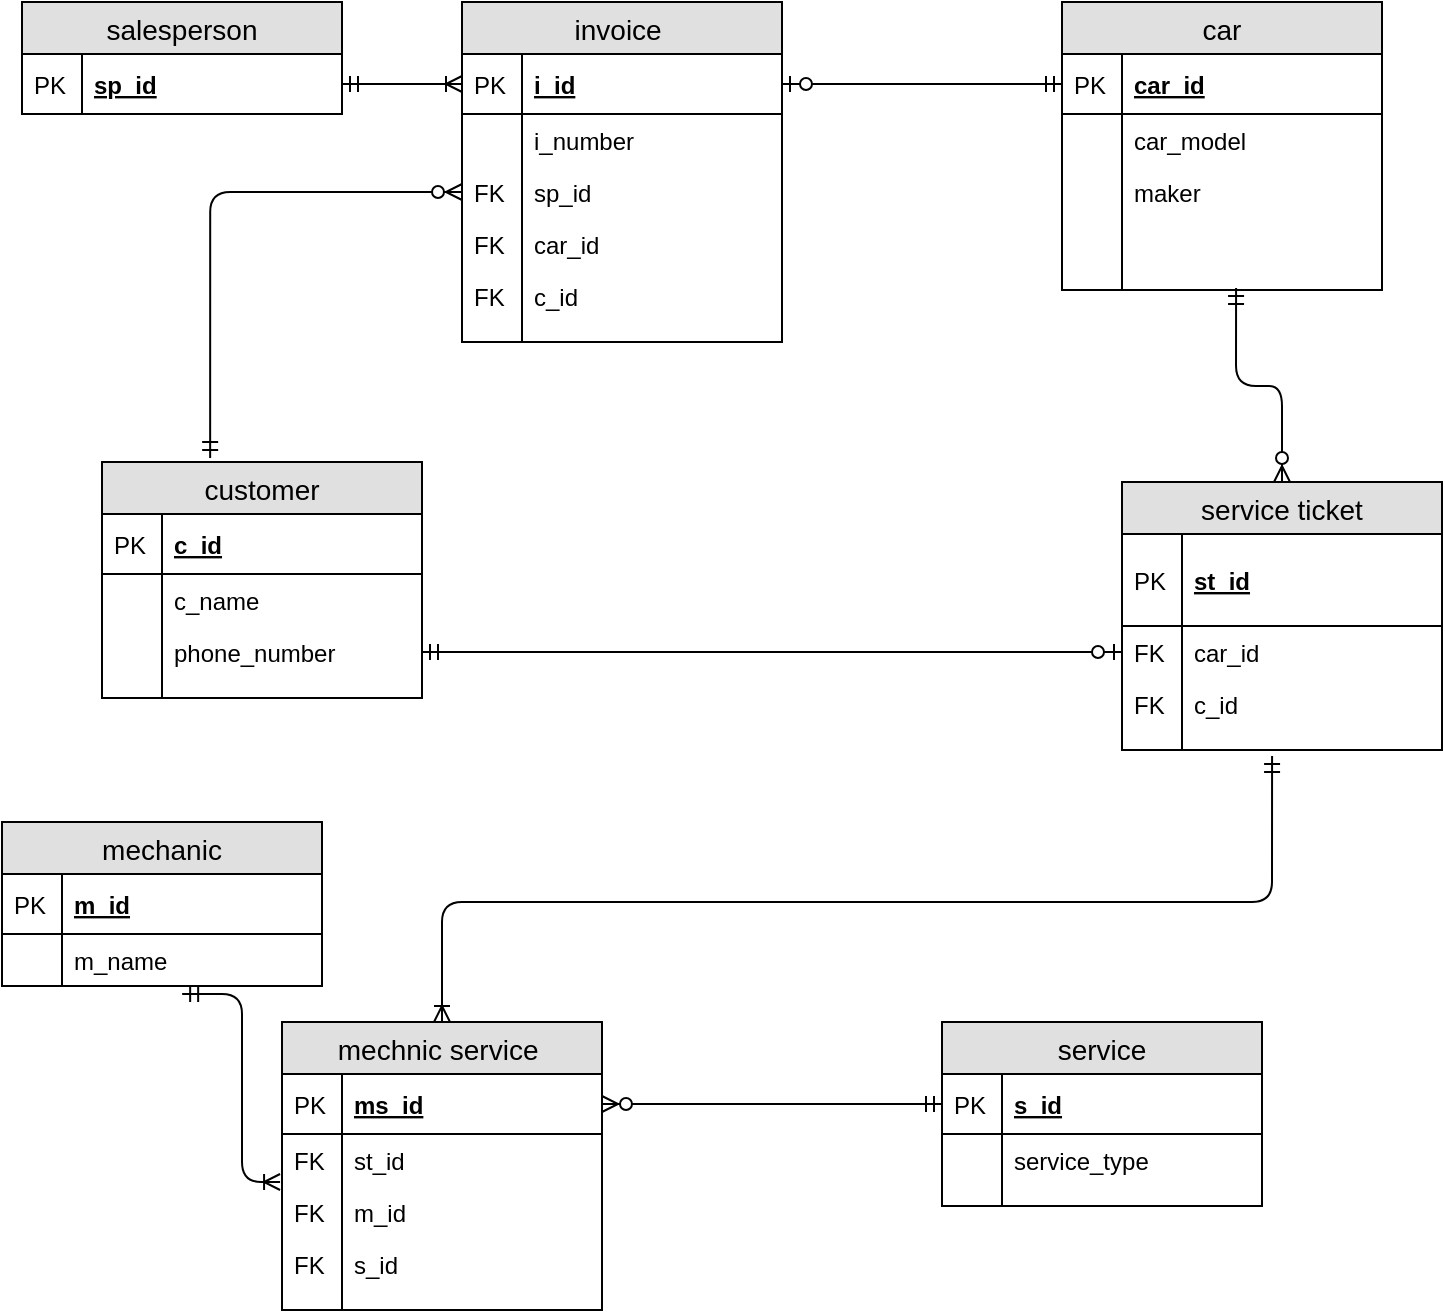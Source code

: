 <mxfile version="12.5.3" type="device"><diagram id="W1ny0_dpxWkOe_xaQ_Vz" name="Page-1"><mxGraphModel dx="1422" dy="745" grid="1" gridSize="10" guides="1" tooltips="1" connect="1" arrows="1" fold="1" page="1" pageScale="1" pageWidth="827" pageHeight="1169" math="0" shadow="0"><root><mxCell id="0"/><mxCell id="1" parent="0"/><mxCell id="S6e2C4reVSMA_w8HV3tu-1" value="salesperson" style="swimlane;fontStyle=0;childLayout=stackLayout;horizontal=1;startSize=26;fillColor=#e0e0e0;horizontalStack=0;resizeParent=1;resizeParentMax=0;resizeLast=0;collapsible=1;marginBottom=0;swimlaneFillColor=#ffffff;align=center;fontSize=14;" vertex="1" parent="1"><mxGeometry x="20" y="20" width="160" height="56" as="geometry"/></mxCell><mxCell id="S6e2C4reVSMA_w8HV3tu-2" value="sp_id" style="shape=partialRectangle;top=0;left=0;right=0;bottom=1;align=left;verticalAlign=middle;fillColor=none;spacingLeft=34;spacingRight=4;overflow=hidden;rotatable=0;points=[[0,0.5],[1,0.5]];portConstraint=eastwest;dropTarget=0;fontStyle=5;fontSize=12;" vertex="1" parent="S6e2C4reVSMA_w8HV3tu-1"><mxGeometry y="26" width="160" height="30" as="geometry"/></mxCell><mxCell id="S6e2C4reVSMA_w8HV3tu-3" value="PK" style="shape=partialRectangle;top=0;left=0;bottom=0;fillColor=none;align=left;verticalAlign=middle;spacingLeft=4;spacingRight=4;overflow=hidden;rotatable=0;points=[];portConstraint=eastwest;part=1;fontSize=12;" vertex="1" connectable="0" parent="S6e2C4reVSMA_w8HV3tu-2"><mxGeometry width="30" height="30" as="geometry"/></mxCell><mxCell id="S6e2C4reVSMA_w8HV3tu-12" value="invoice " style="swimlane;fontStyle=0;childLayout=stackLayout;horizontal=1;startSize=26;fillColor=#e0e0e0;horizontalStack=0;resizeParent=1;resizeParentMax=0;resizeLast=0;collapsible=1;marginBottom=0;swimlaneFillColor=#ffffff;align=center;fontSize=14;" vertex="1" parent="1"><mxGeometry x="240" y="20" width="160" height="170" as="geometry"/></mxCell><mxCell id="S6e2C4reVSMA_w8HV3tu-13" value="i_id" style="shape=partialRectangle;top=0;left=0;right=0;bottom=1;align=left;verticalAlign=middle;fillColor=none;spacingLeft=34;spacingRight=4;overflow=hidden;rotatable=0;points=[[0,0.5],[1,0.5]];portConstraint=eastwest;dropTarget=0;fontStyle=5;fontSize=12;" vertex="1" parent="S6e2C4reVSMA_w8HV3tu-12"><mxGeometry y="26" width="160" height="30" as="geometry"/></mxCell><mxCell id="S6e2C4reVSMA_w8HV3tu-14" value="PK" style="shape=partialRectangle;top=0;left=0;bottom=0;fillColor=none;align=left;verticalAlign=middle;spacingLeft=4;spacingRight=4;overflow=hidden;rotatable=0;points=[];portConstraint=eastwest;part=1;fontSize=12;" vertex="1" connectable="0" parent="S6e2C4reVSMA_w8HV3tu-13"><mxGeometry width="30" height="30" as="geometry"/></mxCell><mxCell id="S6e2C4reVSMA_w8HV3tu-15" value="i_number " style="shape=partialRectangle;top=0;left=0;right=0;bottom=0;align=left;verticalAlign=top;fillColor=none;spacingLeft=34;spacingRight=4;overflow=hidden;rotatable=0;points=[[0,0.5],[1,0.5]];portConstraint=eastwest;dropTarget=0;fontSize=12;" vertex="1" parent="S6e2C4reVSMA_w8HV3tu-12"><mxGeometry y="56" width="160" height="26" as="geometry"/></mxCell><mxCell id="S6e2C4reVSMA_w8HV3tu-16" value="" style="shape=partialRectangle;top=0;left=0;bottom=0;fillColor=none;align=left;verticalAlign=top;spacingLeft=4;spacingRight=4;overflow=hidden;rotatable=0;points=[];portConstraint=eastwest;part=1;fontSize=12;" vertex="1" connectable="0" parent="S6e2C4reVSMA_w8HV3tu-15"><mxGeometry width="30" height="26" as="geometry"/></mxCell><mxCell id="S6e2C4reVSMA_w8HV3tu-17" value="sp_id" style="shape=partialRectangle;top=0;left=0;right=0;bottom=0;align=left;verticalAlign=top;fillColor=none;spacingLeft=34;spacingRight=4;overflow=hidden;rotatable=0;points=[[0,0.5],[1,0.5]];portConstraint=eastwest;dropTarget=0;fontSize=12;" vertex="1" parent="S6e2C4reVSMA_w8HV3tu-12"><mxGeometry y="82" width="160" height="26" as="geometry"/></mxCell><mxCell id="S6e2C4reVSMA_w8HV3tu-18" value="FK" style="shape=partialRectangle;top=0;left=0;bottom=0;fillColor=none;align=left;verticalAlign=top;spacingLeft=4;spacingRight=4;overflow=hidden;rotatable=0;points=[];portConstraint=eastwest;part=1;fontSize=12;" vertex="1" connectable="0" parent="S6e2C4reVSMA_w8HV3tu-17"><mxGeometry width="30" height="26" as="geometry"/></mxCell><mxCell id="S6e2C4reVSMA_w8HV3tu-19" value="car_id" style="shape=partialRectangle;top=0;left=0;right=0;bottom=0;align=left;verticalAlign=top;fillColor=none;spacingLeft=34;spacingRight=4;overflow=hidden;rotatable=0;points=[[0,0.5],[1,0.5]];portConstraint=eastwest;dropTarget=0;fontSize=12;" vertex="1" parent="S6e2C4reVSMA_w8HV3tu-12"><mxGeometry y="108" width="160" height="26" as="geometry"/></mxCell><mxCell id="S6e2C4reVSMA_w8HV3tu-20" value="FK" style="shape=partialRectangle;top=0;left=0;bottom=0;fillColor=none;align=left;verticalAlign=top;spacingLeft=4;spacingRight=4;overflow=hidden;rotatable=0;points=[];portConstraint=eastwest;part=1;fontSize=12;" vertex="1" connectable="0" parent="S6e2C4reVSMA_w8HV3tu-19"><mxGeometry width="30" height="26" as="geometry"/></mxCell><mxCell id="S6e2C4reVSMA_w8HV3tu-21" value="c_id" style="shape=partialRectangle;top=0;left=0;right=0;bottom=0;align=left;verticalAlign=top;fillColor=none;spacingLeft=34;spacingRight=4;overflow=hidden;rotatable=0;points=[[0,0.5],[1,0.5]];portConstraint=eastwest;dropTarget=0;fontSize=12;" vertex="1" parent="S6e2C4reVSMA_w8HV3tu-12"><mxGeometry y="134" width="160" height="36" as="geometry"/></mxCell><mxCell id="S6e2C4reVSMA_w8HV3tu-22" value="FK" style="shape=partialRectangle;top=0;left=0;bottom=0;fillColor=none;align=left;verticalAlign=top;spacingLeft=4;spacingRight=4;overflow=hidden;rotatable=0;points=[];portConstraint=eastwest;part=1;fontSize=12;" vertex="1" connectable="0" parent="S6e2C4reVSMA_w8HV3tu-21"><mxGeometry width="30" height="36" as="geometry"/></mxCell><mxCell id="S6e2C4reVSMA_w8HV3tu-23" value="car" style="swimlane;fontStyle=0;childLayout=stackLayout;horizontal=1;startSize=26;fillColor=#e0e0e0;horizontalStack=0;resizeParent=1;resizeParentMax=0;resizeLast=0;collapsible=1;marginBottom=0;swimlaneFillColor=#ffffff;align=center;fontSize=14;" vertex="1" parent="1"><mxGeometry x="540" y="20" width="160" height="144" as="geometry"/></mxCell><mxCell id="S6e2C4reVSMA_w8HV3tu-24" value="car_id" style="shape=partialRectangle;top=0;left=0;right=0;bottom=1;align=left;verticalAlign=middle;fillColor=none;spacingLeft=34;spacingRight=4;overflow=hidden;rotatable=0;points=[[0,0.5],[1,0.5]];portConstraint=eastwest;dropTarget=0;fontStyle=5;fontSize=12;" vertex="1" parent="S6e2C4reVSMA_w8HV3tu-23"><mxGeometry y="26" width="160" height="30" as="geometry"/></mxCell><mxCell id="S6e2C4reVSMA_w8HV3tu-25" value="PK" style="shape=partialRectangle;top=0;left=0;bottom=0;fillColor=none;align=left;verticalAlign=middle;spacingLeft=4;spacingRight=4;overflow=hidden;rotatable=0;points=[];portConstraint=eastwest;part=1;fontSize=12;" vertex="1" connectable="0" parent="S6e2C4reVSMA_w8HV3tu-24"><mxGeometry width="30" height="30" as="geometry"/></mxCell><mxCell id="S6e2C4reVSMA_w8HV3tu-26" value="car_model" style="shape=partialRectangle;top=0;left=0;right=0;bottom=0;align=left;verticalAlign=top;fillColor=none;spacingLeft=34;spacingRight=4;overflow=hidden;rotatable=0;points=[[0,0.5],[1,0.5]];portConstraint=eastwest;dropTarget=0;fontSize=12;" vertex="1" parent="S6e2C4reVSMA_w8HV3tu-23"><mxGeometry y="56" width="160" height="26" as="geometry"/></mxCell><mxCell id="S6e2C4reVSMA_w8HV3tu-27" value="" style="shape=partialRectangle;top=0;left=0;bottom=0;fillColor=none;align=left;verticalAlign=top;spacingLeft=4;spacingRight=4;overflow=hidden;rotatable=0;points=[];portConstraint=eastwest;part=1;fontSize=12;" vertex="1" connectable="0" parent="S6e2C4reVSMA_w8HV3tu-26"><mxGeometry width="30" height="26" as="geometry"/></mxCell><mxCell id="S6e2C4reVSMA_w8HV3tu-28" value="maker" style="shape=partialRectangle;top=0;left=0;right=0;bottom=0;align=left;verticalAlign=top;fillColor=none;spacingLeft=34;spacingRight=4;overflow=hidden;rotatable=0;points=[[0,0.5],[1,0.5]];portConstraint=eastwest;dropTarget=0;fontSize=12;" vertex="1" parent="S6e2C4reVSMA_w8HV3tu-23"><mxGeometry y="82" width="160" height="26" as="geometry"/></mxCell><mxCell id="S6e2C4reVSMA_w8HV3tu-29" value="" style="shape=partialRectangle;top=0;left=0;bottom=0;fillColor=none;align=left;verticalAlign=top;spacingLeft=4;spacingRight=4;overflow=hidden;rotatable=0;points=[];portConstraint=eastwest;part=1;fontSize=12;" vertex="1" connectable="0" parent="S6e2C4reVSMA_w8HV3tu-28"><mxGeometry width="30" height="26" as="geometry"/></mxCell><mxCell id="S6e2C4reVSMA_w8HV3tu-30" value="" style="shape=partialRectangle;top=0;left=0;right=0;bottom=0;align=left;verticalAlign=top;fillColor=none;spacingLeft=34;spacingRight=4;overflow=hidden;rotatable=0;points=[[0,0.5],[1,0.5]];portConstraint=eastwest;dropTarget=0;fontSize=12;" vertex="1" parent="S6e2C4reVSMA_w8HV3tu-23"><mxGeometry y="108" width="160" height="26" as="geometry"/></mxCell><mxCell id="S6e2C4reVSMA_w8HV3tu-31" value="" style="shape=partialRectangle;top=0;left=0;bottom=0;fillColor=none;align=left;verticalAlign=top;spacingLeft=4;spacingRight=4;overflow=hidden;rotatable=0;points=[];portConstraint=eastwest;part=1;fontSize=12;" vertex="1" connectable="0" parent="S6e2C4reVSMA_w8HV3tu-30"><mxGeometry width="30" height="26" as="geometry"/></mxCell><mxCell id="S6e2C4reVSMA_w8HV3tu-32" value="" style="shape=partialRectangle;top=0;left=0;right=0;bottom=0;align=left;verticalAlign=top;fillColor=none;spacingLeft=34;spacingRight=4;overflow=hidden;rotatable=0;points=[[0,0.5],[1,0.5]];portConstraint=eastwest;dropTarget=0;fontSize=12;" vertex="1" parent="S6e2C4reVSMA_w8HV3tu-23"><mxGeometry y="134" width="160" height="10" as="geometry"/></mxCell><mxCell id="S6e2C4reVSMA_w8HV3tu-33" value="" style="shape=partialRectangle;top=0;left=0;bottom=0;fillColor=none;align=left;verticalAlign=top;spacingLeft=4;spacingRight=4;overflow=hidden;rotatable=0;points=[];portConstraint=eastwest;part=1;fontSize=12;" vertex="1" connectable="0" parent="S6e2C4reVSMA_w8HV3tu-32"><mxGeometry width="30" height="10" as="geometry"/></mxCell><mxCell id="S6e2C4reVSMA_w8HV3tu-34" value="service ticket" style="swimlane;fontStyle=0;childLayout=stackLayout;horizontal=1;startSize=26;fillColor=#e0e0e0;horizontalStack=0;resizeParent=1;resizeParentMax=0;resizeLast=0;collapsible=1;marginBottom=0;swimlaneFillColor=#ffffff;align=center;fontSize=14;" vertex="1" parent="1"><mxGeometry x="570" y="260" width="160" height="134" as="geometry"/></mxCell><mxCell id="S6e2C4reVSMA_w8HV3tu-35" value="st_id" style="shape=partialRectangle;top=0;left=0;right=0;bottom=1;align=left;verticalAlign=middle;fillColor=none;spacingLeft=34;spacingRight=4;overflow=hidden;rotatable=0;points=[[0,0.5],[1,0.5]];portConstraint=eastwest;dropTarget=0;fontStyle=5;fontSize=12;" vertex="1" parent="S6e2C4reVSMA_w8HV3tu-34"><mxGeometry y="26" width="160" height="46" as="geometry"/></mxCell><mxCell id="S6e2C4reVSMA_w8HV3tu-36" value="PK" style="shape=partialRectangle;top=0;left=0;bottom=0;fillColor=none;align=left;verticalAlign=middle;spacingLeft=4;spacingRight=4;overflow=hidden;rotatable=0;points=[];portConstraint=eastwest;part=1;fontSize=12;" vertex="1" connectable="0" parent="S6e2C4reVSMA_w8HV3tu-35"><mxGeometry width="30" height="46" as="geometry"/></mxCell><mxCell id="S6e2C4reVSMA_w8HV3tu-37" value="car_id" style="shape=partialRectangle;top=0;left=0;right=0;bottom=0;align=left;verticalAlign=top;fillColor=none;spacingLeft=34;spacingRight=4;overflow=hidden;rotatable=0;points=[[0,0.5],[1,0.5]];portConstraint=eastwest;dropTarget=0;fontSize=12;" vertex="1" parent="S6e2C4reVSMA_w8HV3tu-34"><mxGeometry y="72" width="160" height="26" as="geometry"/></mxCell><mxCell id="S6e2C4reVSMA_w8HV3tu-38" value="FK" style="shape=partialRectangle;top=0;left=0;bottom=0;fillColor=none;align=left;verticalAlign=top;spacingLeft=4;spacingRight=4;overflow=hidden;rotatable=0;points=[];portConstraint=eastwest;part=1;fontSize=12;" vertex="1" connectable="0" parent="S6e2C4reVSMA_w8HV3tu-37"><mxGeometry width="30" height="26" as="geometry"/></mxCell><mxCell id="S6e2C4reVSMA_w8HV3tu-39" value="c_id" style="shape=partialRectangle;top=0;left=0;right=0;bottom=0;align=left;verticalAlign=top;fillColor=none;spacingLeft=34;spacingRight=4;overflow=hidden;rotatable=0;points=[[0,0.5],[1,0.5]];portConstraint=eastwest;dropTarget=0;fontSize=12;" vertex="1" parent="S6e2C4reVSMA_w8HV3tu-34"><mxGeometry y="98" width="160" height="26" as="geometry"/></mxCell><mxCell id="S6e2C4reVSMA_w8HV3tu-40" value="FK" style="shape=partialRectangle;top=0;left=0;bottom=0;fillColor=none;align=left;verticalAlign=top;spacingLeft=4;spacingRight=4;overflow=hidden;rotatable=0;points=[];portConstraint=eastwest;part=1;fontSize=12;" vertex="1" connectable="0" parent="S6e2C4reVSMA_w8HV3tu-39"><mxGeometry width="30" height="26" as="geometry"/></mxCell><mxCell id="S6e2C4reVSMA_w8HV3tu-43" value="" style="shape=partialRectangle;top=0;left=0;right=0;bottom=0;align=left;verticalAlign=top;fillColor=none;spacingLeft=34;spacingRight=4;overflow=hidden;rotatable=0;points=[[0,0.5],[1,0.5]];portConstraint=eastwest;dropTarget=0;fontSize=12;" vertex="1" parent="S6e2C4reVSMA_w8HV3tu-34"><mxGeometry y="124" width="160" height="10" as="geometry"/></mxCell><mxCell id="S6e2C4reVSMA_w8HV3tu-44" value="" style="shape=partialRectangle;top=0;left=0;bottom=0;fillColor=none;align=left;verticalAlign=top;spacingLeft=4;spacingRight=4;overflow=hidden;rotatable=0;points=[];portConstraint=eastwest;part=1;fontSize=12;" vertex="1" connectable="0" parent="S6e2C4reVSMA_w8HV3tu-43"><mxGeometry width="30" height="10" as="geometry"/></mxCell><mxCell id="S6e2C4reVSMA_w8HV3tu-45" value="customer" style="swimlane;fontStyle=0;childLayout=stackLayout;horizontal=1;startSize=26;fillColor=#e0e0e0;horizontalStack=0;resizeParent=1;resizeParentMax=0;resizeLast=0;collapsible=1;marginBottom=0;swimlaneFillColor=#ffffff;align=center;fontSize=14;" vertex="1" parent="1"><mxGeometry x="60" y="250" width="160" height="118" as="geometry"/></mxCell><mxCell id="S6e2C4reVSMA_w8HV3tu-46" value="c_id" style="shape=partialRectangle;top=0;left=0;right=0;bottom=1;align=left;verticalAlign=middle;fillColor=none;spacingLeft=34;spacingRight=4;overflow=hidden;rotatable=0;points=[[0,0.5],[1,0.5]];portConstraint=eastwest;dropTarget=0;fontStyle=5;fontSize=12;" vertex="1" parent="S6e2C4reVSMA_w8HV3tu-45"><mxGeometry y="26" width="160" height="30" as="geometry"/></mxCell><mxCell id="S6e2C4reVSMA_w8HV3tu-47" value="PK" style="shape=partialRectangle;top=0;left=0;bottom=0;fillColor=none;align=left;verticalAlign=middle;spacingLeft=4;spacingRight=4;overflow=hidden;rotatable=0;points=[];portConstraint=eastwest;part=1;fontSize=12;" vertex="1" connectable="0" parent="S6e2C4reVSMA_w8HV3tu-46"><mxGeometry width="30" height="30" as="geometry"/></mxCell><mxCell id="S6e2C4reVSMA_w8HV3tu-48" value="c_name" style="shape=partialRectangle;top=0;left=0;right=0;bottom=0;align=left;verticalAlign=top;fillColor=none;spacingLeft=34;spacingRight=4;overflow=hidden;rotatable=0;points=[[0,0.5],[1,0.5]];portConstraint=eastwest;dropTarget=0;fontSize=12;" vertex="1" parent="S6e2C4reVSMA_w8HV3tu-45"><mxGeometry y="56" width="160" height="26" as="geometry"/></mxCell><mxCell id="S6e2C4reVSMA_w8HV3tu-49" value="" style="shape=partialRectangle;top=0;left=0;bottom=0;fillColor=none;align=left;verticalAlign=top;spacingLeft=4;spacingRight=4;overflow=hidden;rotatable=0;points=[];portConstraint=eastwest;part=1;fontSize=12;" vertex="1" connectable="0" parent="S6e2C4reVSMA_w8HV3tu-48"><mxGeometry width="30" height="26" as="geometry"/></mxCell><mxCell id="S6e2C4reVSMA_w8HV3tu-50" value="phone_number" style="shape=partialRectangle;top=0;left=0;right=0;bottom=0;align=left;verticalAlign=top;fillColor=none;spacingLeft=34;spacingRight=4;overflow=hidden;rotatable=0;points=[[0,0.5],[1,0.5]];portConstraint=eastwest;dropTarget=0;fontSize=12;" vertex="1" parent="S6e2C4reVSMA_w8HV3tu-45"><mxGeometry y="82" width="160" height="26" as="geometry"/></mxCell><mxCell id="S6e2C4reVSMA_w8HV3tu-51" value="" style="shape=partialRectangle;top=0;left=0;bottom=0;fillColor=none;align=left;verticalAlign=top;spacingLeft=4;spacingRight=4;overflow=hidden;rotatable=0;points=[];portConstraint=eastwest;part=1;fontSize=12;" vertex="1" connectable="0" parent="S6e2C4reVSMA_w8HV3tu-50"><mxGeometry width="30" height="26" as="geometry"/></mxCell><mxCell id="S6e2C4reVSMA_w8HV3tu-54" value="" style="shape=partialRectangle;top=0;left=0;right=0;bottom=0;align=left;verticalAlign=top;fillColor=none;spacingLeft=34;spacingRight=4;overflow=hidden;rotatable=0;points=[[0,0.5],[1,0.5]];portConstraint=eastwest;dropTarget=0;fontSize=12;" vertex="1" parent="S6e2C4reVSMA_w8HV3tu-45"><mxGeometry y="108" width="160" height="10" as="geometry"/></mxCell><mxCell id="S6e2C4reVSMA_w8HV3tu-55" value="" style="shape=partialRectangle;top=0;left=0;bottom=0;fillColor=none;align=left;verticalAlign=top;spacingLeft=4;spacingRight=4;overflow=hidden;rotatable=0;points=[];portConstraint=eastwest;part=1;fontSize=12;" vertex="1" connectable="0" parent="S6e2C4reVSMA_w8HV3tu-54"><mxGeometry width="30" height="10" as="geometry"/></mxCell><mxCell id="S6e2C4reVSMA_w8HV3tu-56" value="service" style="swimlane;fontStyle=0;childLayout=stackLayout;horizontal=1;startSize=26;fillColor=#e0e0e0;horizontalStack=0;resizeParent=1;resizeParentMax=0;resizeLast=0;collapsible=1;marginBottom=0;swimlaneFillColor=#ffffff;align=center;fontSize=14;" vertex="1" parent="1"><mxGeometry x="480" y="530" width="160" height="92" as="geometry"/></mxCell><mxCell id="S6e2C4reVSMA_w8HV3tu-57" value="s_id" style="shape=partialRectangle;top=0;left=0;right=0;bottom=1;align=left;verticalAlign=middle;fillColor=none;spacingLeft=34;spacingRight=4;overflow=hidden;rotatable=0;points=[[0,0.5],[1,0.5]];portConstraint=eastwest;dropTarget=0;fontStyle=5;fontSize=12;" vertex="1" parent="S6e2C4reVSMA_w8HV3tu-56"><mxGeometry y="26" width="160" height="30" as="geometry"/></mxCell><mxCell id="S6e2C4reVSMA_w8HV3tu-58" value="PK" style="shape=partialRectangle;top=0;left=0;bottom=0;fillColor=none;align=left;verticalAlign=middle;spacingLeft=4;spacingRight=4;overflow=hidden;rotatable=0;points=[];portConstraint=eastwest;part=1;fontSize=12;" vertex="1" connectable="0" parent="S6e2C4reVSMA_w8HV3tu-57"><mxGeometry width="30" height="30" as="geometry"/></mxCell><mxCell id="S6e2C4reVSMA_w8HV3tu-59" value="service_type" style="shape=partialRectangle;top=0;left=0;right=0;bottom=0;align=left;verticalAlign=top;fillColor=none;spacingLeft=34;spacingRight=4;overflow=hidden;rotatable=0;points=[[0,0.5],[1,0.5]];portConstraint=eastwest;dropTarget=0;fontSize=12;" vertex="1" parent="S6e2C4reVSMA_w8HV3tu-56"><mxGeometry y="56" width="160" height="26" as="geometry"/></mxCell><mxCell id="S6e2C4reVSMA_w8HV3tu-60" value="" style="shape=partialRectangle;top=0;left=0;bottom=0;fillColor=none;align=left;verticalAlign=top;spacingLeft=4;spacingRight=4;overflow=hidden;rotatable=0;points=[];portConstraint=eastwest;part=1;fontSize=12;" vertex="1" connectable="0" parent="S6e2C4reVSMA_w8HV3tu-59"><mxGeometry width="30" height="26" as="geometry"/></mxCell><mxCell id="S6e2C4reVSMA_w8HV3tu-65" value="" style="shape=partialRectangle;top=0;left=0;right=0;bottom=0;align=left;verticalAlign=top;fillColor=none;spacingLeft=34;spacingRight=4;overflow=hidden;rotatable=0;points=[[0,0.5],[1,0.5]];portConstraint=eastwest;dropTarget=0;fontSize=12;" vertex="1" parent="S6e2C4reVSMA_w8HV3tu-56"><mxGeometry y="82" width="160" height="10" as="geometry"/></mxCell><mxCell id="S6e2C4reVSMA_w8HV3tu-66" value="" style="shape=partialRectangle;top=0;left=0;bottom=0;fillColor=none;align=left;verticalAlign=top;spacingLeft=4;spacingRight=4;overflow=hidden;rotatable=0;points=[];portConstraint=eastwest;part=1;fontSize=12;" vertex="1" connectable="0" parent="S6e2C4reVSMA_w8HV3tu-65"><mxGeometry width="30" height="10" as="geometry"/></mxCell><mxCell id="S6e2C4reVSMA_w8HV3tu-67" value="mechanic" style="swimlane;fontStyle=0;childLayout=stackLayout;horizontal=1;startSize=26;fillColor=#e0e0e0;horizontalStack=0;resizeParent=1;resizeParentMax=0;resizeLast=0;collapsible=1;marginBottom=0;swimlaneFillColor=#ffffff;align=center;fontSize=14;" vertex="1" parent="1"><mxGeometry x="10" y="430" width="160" height="82" as="geometry"/></mxCell><mxCell id="S6e2C4reVSMA_w8HV3tu-68" value="m_id" style="shape=partialRectangle;top=0;left=0;right=0;bottom=1;align=left;verticalAlign=middle;fillColor=none;spacingLeft=34;spacingRight=4;overflow=hidden;rotatable=0;points=[[0,0.5],[1,0.5]];portConstraint=eastwest;dropTarget=0;fontStyle=5;fontSize=12;" vertex="1" parent="S6e2C4reVSMA_w8HV3tu-67"><mxGeometry y="26" width="160" height="30" as="geometry"/></mxCell><mxCell id="S6e2C4reVSMA_w8HV3tu-69" value="PK" style="shape=partialRectangle;top=0;left=0;bottom=0;fillColor=none;align=left;verticalAlign=middle;spacingLeft=4;spacingRight=4;overflow=hidden;rotatable=0;points=[];portConstraint=eastwest;part=1;fontSize=12;" vertex="1" connectable="0" parent="S6e2C4reVSMA_w8HV3tu-68"><mxGeometry width="30" height="30" as="geometry"/></mxCell><mxCell id="S6e2C4reVSMA_w8HV3tu-70" value="m_name" style="shape=partialRectangle;top=0;left=0;right=0;bottom=0;align=left;verticalAlign=top;fillColor=none;spacingLeft=34;spacingRight=4;overflow=hidden;rotatable=0;points=[[0,0.5],[1,0.5]];portConstraint=eastwest;dropTarget=0;fontSize=12;" vertex="1" parent="S6e2C4reVSMA_w8HV3tu-67"><mxGeometry y="56" width="160" height="26" as="geometry"/></mxCell><mxCell id="S6e2C4reVSMA_w8HV3tu-71" value="" style="shape=partialRectangle;top=0;left=0;bottom=0;fillColor=none;align=left;verticalAlign=top;spacingLeft=4;spacingRight=4;overflow=hidden;rotatable=0;points=[];portConstraint=eastwest;part=1;fontSize=12;" vertex="1" connectable="0" parent="S6e2C4reVSMA_w8HV3tu-70"><mxGeometry width="30" height="26" as="geometry"/></mxCell><mxCell id="S6e2C4reVSMA_w8HV3tu-78" value="mechnic service " style="swimlane;fontStyle=0;childLayout=stackLayout;horizontal=1;startSize=26;fillColor=#e0e0e0;horizontalStack=0;resizeParent=1;resizeParentMax=0;resizeLast=0;collapsible=1;marginBottom=0;swimlaneFillColor=#ffffff;align=center;fontSize=14;" vertex="1" parent="1"><mxGeometry x="150" y="530" width="160" height="144" as="geometry"/></mxCell><mxCell id="S6e2C4reVSMA_w8HV3tu-79" value="ms_id" style="shape=partialRectangle;top=0;left=0;right=0;bottom=1;align=left;verticalAlign=middle;fillColor=none;spacingLeft=34;spacingRight=4;overflow=hidden;rotatable=0;points=[[0,0.5],[1,0.5]];portConstraint=eastwest;dropTarget=0;fontStyle=5;fontSize=12;" vertex="1" parent="S6e2C4reVSMA_w8HV3tu-78"><mxGeometry y="26" width="160" height="30" as="geometry"/></mxCell><mxCell id="S6e2C4reVSMA_w8HV3tu-80" value="PK" style="shape=partialRectangle;top=0;left=0;bottom=0;fillColor=none;align=left;verticalAlign=middle;spacingLeft=4;spacingRight=4;overflow=hidden;rotatable=0;points=[];portConstraint=eastwest;part=1;fontSize=12;" vertex="1" connectable="0" parent="S6e2C4reVSMA_w8HV3tu-79"><mxGeometry width="30" height="30" as="geometry"/></mxCell><mxCell id="S6e2C4reVSMA_w8HV3tu-81" value="st_id" style="shape=partialRectangle;top=0;left=0;right=0;bottom=0;align=left;verticalAlign=top;fillColor=none;spacingLeft=34;spacingRight=4;overflow=hidden;rotatable=0;points=[[0,0.5],[1,0.5]];portConstraint=eastwest;dropTarget=0;fontSize=12;" vertex="1" parent="S6e2C4reVSMA_w8HV3tu-78"><mxGeometry y="56" width="160" height="26" as="geometry"/></mxCell><mxCell id="S6e2C4reVSMA_w8HV3tu-82" value="FK" style="shape=partialRectangle;top=0;left=0;bottom=0;fillColor=none;align=left;verticalAlign=top;spacingLeft=4;spacingRight=4;overflow=hidden;rotatable=0;points=[];portConstraint=eastwest;part=1;fontSize=12;" vertex="1" connectable="0" parent="S6e2C4reVSMA_w8HV3tu-81"><mxGeometry width="30" height="26" as="geometry"/></mxCell><mxCell id="S6e2C4reVSMA_w8HV3tu-83" value="m_id" style="shape=partialRectangle;top=0;left=0;right=0;bottom=0;align=left;verticalAlign=top;fillColor=none;spacingLeft=34;spacingRight=4;overflow=hidden;rotatable=0;points=[[0,0.5],[1,0.5]];portConstraint=eastwest;dropTarget=0;fontSize=12;" vertex="1" parent="S6e2C4reVSMA_w8HV3tu-78"><mxGeometry y="82" width="160" height="26" as="geometry"/></mxCell><mxCell id="S6e2C4reVSMA_w8HV3tu-84" value="FK" style="shape=partialRectangle;top=0;left=0;bottom=0;fillColor=none;align=left;verticalAlign=top;spacingLeft=4;spacingRight=4;overflow=hidden;rotatable=0;points=[];portConstraint=eastwest;part=1;fontSize=12;" vertex="1" connectable="0" parent="S6e2C4reVSMA_w8HV3tu-83"><mxGeometry width="30" height="26" as="geometry"/></mxCell><mxCell id="S6e2C4reVSMA_w8HV3tu-85" value="s_id" style="shape=partialRectangle;top=0;left=0;right=0;bottom=0;align=left;verticalAlign=top;fillColor=none;spacingLeft=34;spacingRight=4;overflow=hidden;rotatable=0;points=[[0,0.5],[1,0.5]];portConstraint=eastwest;dropTarget=0;fontSize=12;" vertex="1" parent="S6e2C4reVSMA_w8HV3tu-78"><mxGeometry y="108" width="160" height="26" as="geometry"/></mxCell><mxCell id="S6e2C4reVSMA_w8HV3tu-86" value="FK" style="shape=partialRectangle;top=0;left=0;bottom=0;fillColor=none;align=left;verticalAlign=top;spacingLeft=4;spacingRight=4;overflow=hidden;rotatable=0;points=[];portConstraint=eastwest;part=1;fontSize=12;" vertex="1" connectable="0" parent="S6e2C4reVSMA_w8HV3tu-85"><mxGeometry width="30" height="26" as="geometry"/></mxCell><mxCell id="S6e2C4reVSMA_w8HV3tu-87" value="" style="shape=partialRectangle;top=0;left=0;right=0;bottom=0;align=left;verticalAlign=top;fillColor=none;spacingLeft=34;spacingRight=4;overflow=hidden;rotatable=0;points=[[0,0.5],[1,0.5]];portConstraint=eastwest;dropTarget=0;fontSize=12;" vertex="1" parent="S6e2C4reVSMA_w8HV3tu-78"><mxGeometry y="134" width="160" height="10" as="geometry"/></mxCell><mxCell id="S6e2C4reVSMA_w8HV3tu-88" value="" style="shape=partialRectangle;top=0;left=0;bottom=0;fillColor=none;align=left;verticalAlign=top;spacingLeft=4;spacingRight=4;overflow=hidden;rotatable=0;points=[];portConstraint=eastwest;part=1;fontSize=12;" vertex="1" connectable="0" parent="S6e2C4reVSMA_w8HV3tu-87"><mxGeometry width="30" height="10" as="geometry"/></mxCell><mxCell id="S6e2C4reVSMA_w8HV3tu-90" value="" style="edgeStyle=entityRelationEdgeStyle;fontSize=12;html=1;endArrow=ERoneToMany;startArrow=ERmandOne;entryX=0;entryY=0.5;entryDx=0;entryDy=0;exitX=1;exitY=0.5;exitDx=0;exitDy=0;" edge="1" parent="1" source="S6e2C4reVSMA_w8HV3tu-2" target="S6e2C4reVSMA_w8HV3tu-13"><mxGeometry width="100" height="100" relative="1" as="geometry"><mxPoint x="20" y="800" as="sourcePoint"/><mxPoint x="120" y="700" as="targetPoint"/></mxGeometry></mxCell><mxCell id="S6e2C4reVSMA_w8HV3tu-91" value="" style="fontSize=12;html=1;endArrow=ERzeroToOne;startArrow=ERmandOne;exitX=0;exitY=0.5;exitDx=0;exitDy=0;" edge="1" parent="1" source="S6e2C4reVSMA_w8HV3tu-24" target="S6e2C4reVSMA_w8HV3tu-13"><mxGeometry width="100" height="100" relative="1" as="geometry"><mxPoint x="20" y="800" as="sourcePoint"/><mxPoint x="120" y="700" as="targetPoint"/></mxGeometry></mxCell><mxCell id="S6e2C4reVSMA_w8HV3tu-92" value="" style="fontSize=12;html=1;endArrow=ERzeroToMany;startArrow=ERmandOne;entryX=0.5;entryY=0;entryDx=0;entryDy=0;exitX=0.544;exitY=0.9;exitDx=0;exitDy=0;exitPerimeter=0;edgeStyle=orthogonalEdgeStyle;" edge="1" parent="1" source="S6e2C4reVSMA_w8HV3tu-32" target="S6e2C4reVSMA_w8HV3tu-34"><mxGeometry width="100" height="100" relative="1" as="geometry"><mxPoint x="20" y="800" as="sourcePoint"/><mxPoint x="120" y="700" as="targetPoint"/></mxGeometry></mxCell><mxCell id="S6e2C4reVSMA_w8HV3tu-93" value="" style="edgeStyle=orthogonalEdgeStyle;fontSize=12;html=1;endArrow=ERzeroToMany;startArrow=ERmandOne;exitX=0.338;exitY=-0.017;exitDx=0;exitDy=0;exitPerimeter=0;entryX=0;entryY=0.5;entryDx=0;entryDy=0;" edge="1" parent="1" source="S6e2C4reVSMA_w8HV3tu-45" target="S6e2C4reVSMA_w8HV3tu-17"><mxGeometry width="100" height="100" relative="1" as="geometry"><mxPoint x="20" y="800" as="sourcePoint"/><mxPoint x="210" y="130" as="targetPoint"/></mxGeometry></mxCell><mxCell id="S6e2C4reVSMA_w8HV3tu-94" value="" style="edgeStyle=orthogonalEdgeStyle;fontSize=12;html=1;endArrow=ERoneToMany;startArrow=ERmandOne;entryX=-0.006;entryY=0.923;entryDx=0;entryDy=0;entryPerimeter=0;elbow=vertical;exitX=0.563;exitY=1.154;exitDx=0;exitDy=0;exitPerimeter=0;" edge="1" parent="1" source="S6e2C4reVSMA_w8HV3tu-70" target="S6e2C4reVSMA_w8HV3tu-81"><mxGeometry width="100" height="100" relative="1" as="geometry"><mxPoint x="130" y="360" as="sourcePoint"/><mxPoint x="120" y="700" as="targetPoint"/><Array as="points"><mxPoint x="130" y="610"/></Array></mxGeometry></mxCell><mxCell id="S6e2C4reVSMA_w8HV3tu-95" value="" style="fontSize=12;html=1;endArrow=ERoneToMany;startArrow=ERmandOne;entryX=0.5;entryY=0;entryDx=0;entryDy=0;exitX=0.469;exitY=1.3;exitDx=0;exitDy=0;exitPerimeter=0;edgeStyle=orthogonalEdgeStyle;" edge="1" parent="1" source="S6e2C4reVSMA_w8HV3tu-43" target="S6e2C4reVSMA_w8HV3tu-78"><mxGeometry width="100" height="100" relative="1" as="geometry"><mxPoint x="20" y="800" as="sourcePoint"/><mxPoint x="160" y="720" as="targetPoint"/><Array as="points"><mxPoint x="645" y="470"/><mxPoint x="230" y="470"/></Array></mxGeometry></mxCell><mxCell id="S6e2C4reVSMA_w8HV3tu-96" value="" style="fontSize=12;html=1;endArrow=ERzeroToMany;startArrow=ERmandOne;entryX=1;entryY=0.5;entryDx=0;entryDy=0;exitX=0;exitY=0.5;exitDx=0;exitDy=0;" edge="1" parent="1" source="S6e2C4reVSMA_w8HV3tu-57" target="S6e2C4reVSMA_w8HV3tu-79"><mxGeometry width="100" height="100" relative="1" as="geometry"><mxPoint x="20" y="800" as="sourcePoint"/><mxPoint x="120" y="700" as="targetPoint"/></mxGeometry></mxCell><mxCell id="S6e2C4reVSMA_w8HV3tu-99" value="" style="fontSize=12;html=1;endArrow=ERzeroToOne;startArrow=ERmandOne;exitX=1;exitY=0.5;exitDx=0;exitDy=0;entryX=0;entryY=0.5;entryDx=0;entryDy=0;" edge="1" parent="1" source="S6e2C4reVSMA_w8HV3tu-50" target="S6e2C4reVSMA_w8HV3tu-37"><mxGeometry width="100" height="100" relative="1" as="geometry"><mxPoint x="590" y="400" as="sourcePoint"/><mxPoint x="530" y="325" as="targetPoint"/><Array as="points"><mxPoint x="540" y="345"/></Array></mxGeometry></mxCell></root></mxGraphModel></diagram></mxfile>